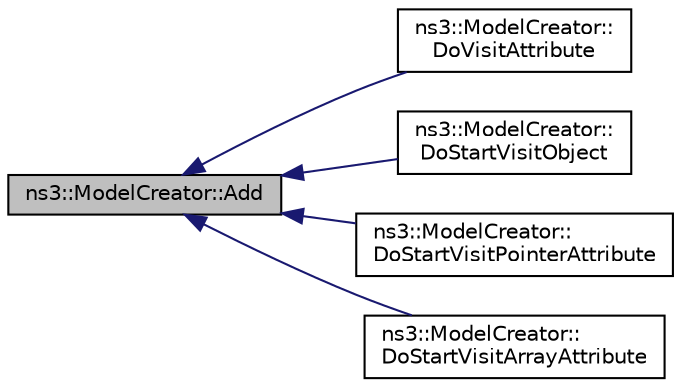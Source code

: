 digraph "ns3::ModelCreator::Add"
{
  edge [fontname="Helvetica",fontsize="10",labelfontname="Helvetica",labelfontsize="10"];
  node [fontname="Helvetica",fontsize="10",shape=record];
  rankdir="LR";
  Node1 [label="ns3::ModelCreator::Add",height=0.2,width=0.4,color="black", fillcolor="grey75", style="filled", fontcolor="black"];
  Node1 -> Node2 [dir="back",color="midnightblue",fontsize="10",style="solid"];
  Node2 [label="ns3::ModelCreator::\lDoVisitAttribute",height=0.2,width=0.4,color="black", fillcolor="white", style="filled",URL="$d1/d93/classns3_1_1ModelCreator.html#a6ed6b80280b8cd9b28c65da331897067"];
  Node1 -> Node3 [dir="back",color="midnightblue",fontsize="10",style="solid"];
  Node3 [label="ns3::ModelCreator::\lDoStartVisitObject",height=0.2,width=0.4,color="black", fillcolor="white", style="filled",URL="$d1/d93/classns3_1_1ModelCreator.html#a75915887f99a7ab3cfcb03d8325a19b5"];
  Node1 -> Node4 [dir="back",color="midnightblue",fontsize="10",style="solid"];
  Node4 [label="ns3::ModelCreator::\lDoStartVisitPointerAttribute",height=0.2,width=0.4,color="black", fillcolor="white", style="filled",URL="$d1/d93/classns3_1_1ModelCreator.html#ad026ae7e57254d18e025290749e9f493"];
  Node1 -> Node5 [dir="back",color="midnightblue",fontsize="10",style="solid"];
  Node5 [label="ns3::ModelCreator::\lDoStartVisitArrayAttribute",height=0.2,width=0.4,color="black", fillcolor="white", style="filled",URL="$d1/d93/classns3_1_1ModelCreator.html#a5d15acc1df5727107e48ab07ae402aae"];
}
